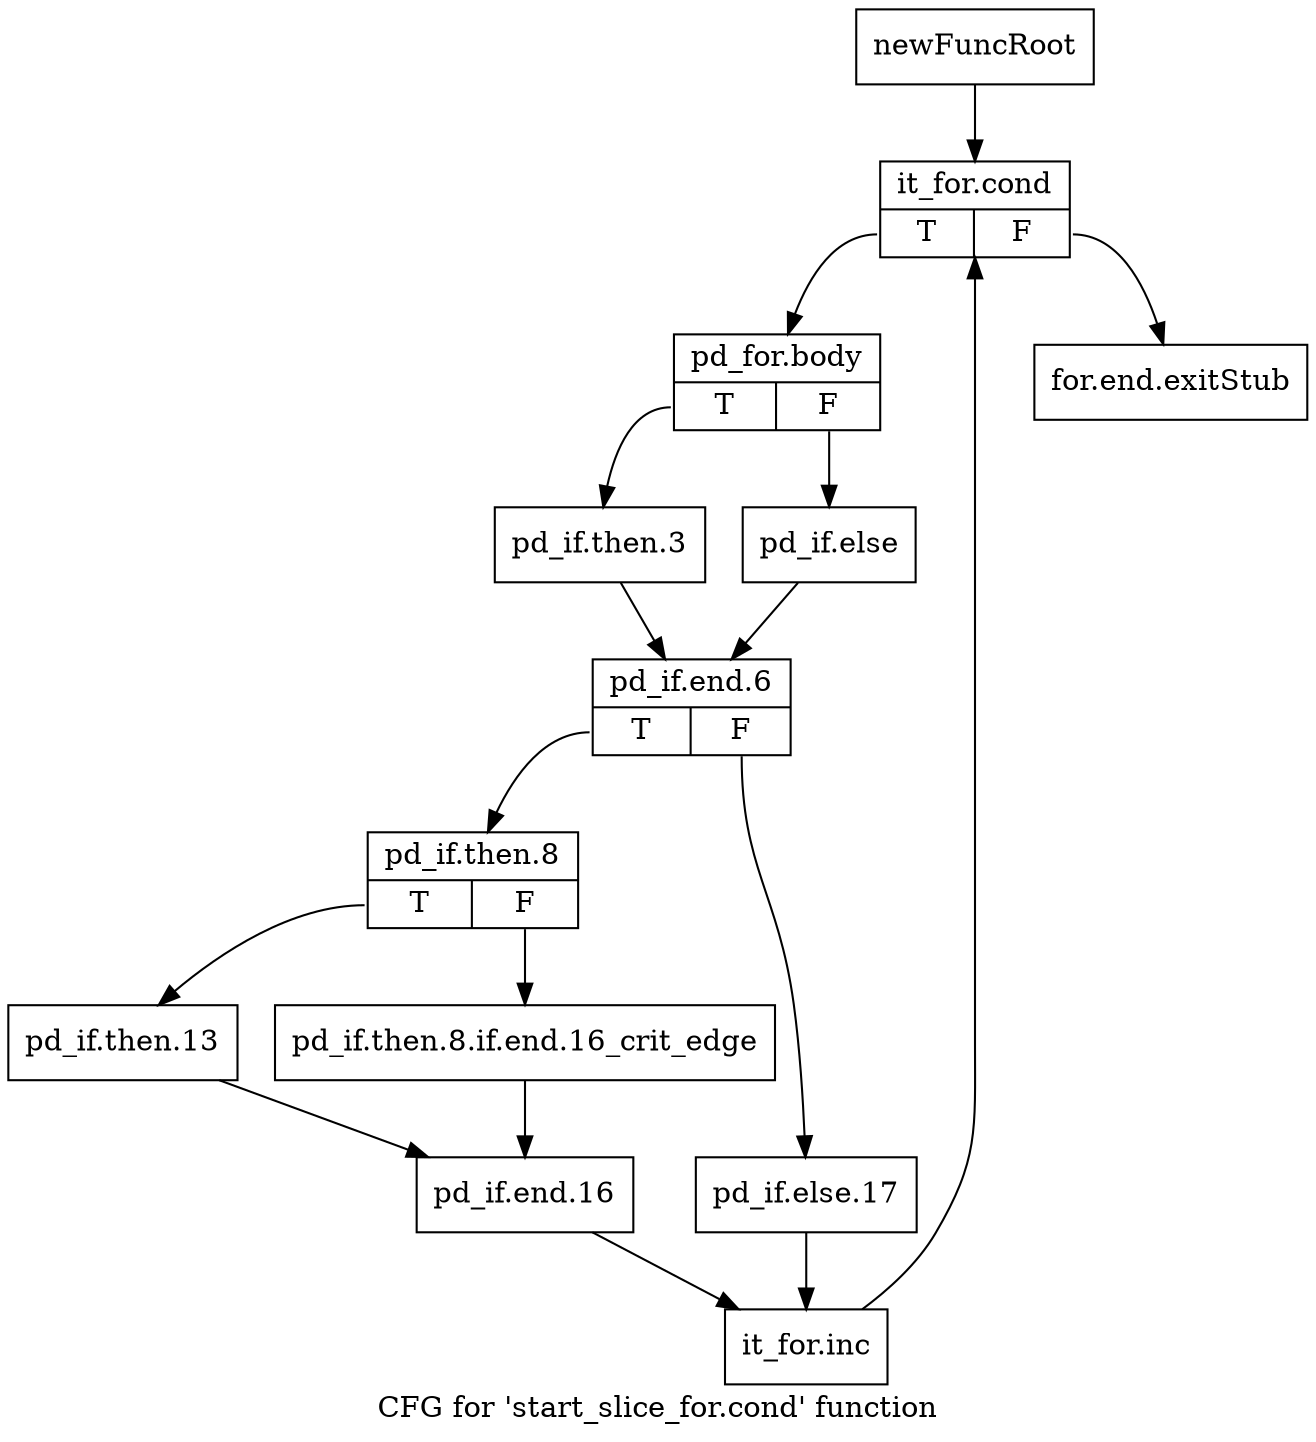 digraph "CFG for 'start_slice_for.cond' function" {
	label="CFG for 'start_slice_for.cond' function";

	Node0x2eacfd0 [shape=record,label="{newFuncRoot}"];
	Node0x2eacfd0 -> Node0x2ead070;
	Node0x2ead020 [shape=record,label="{for.end.exitStub}"];
	Node0x2ead070 [shape=record,label="{it_for.cond|{<s0>T|<s1>F}}"];
	Node0x2ead070:s0 -> Node0x2ead0c0;
	Node0x2ead070:s1 -> Node0x2ead020;
	Node0x2ead0c0 [shape=record,label="{pd_for.body|{<s0>T|<s1>F}}"];
	Node0x2ead0c0:s0 -> Node0x2ead160;
	Node0x2ead0c0:s1 -> Node0x2ead110;
	Node0x2ead110 [shape=record,label="{pd_if.else}"];
	Node0x2ead110 -> Node0x2ead1b0;
	Node0x2ead160 [shape=record,label="{pd_if.then.3}"];
	Node0x2ead160 -> Node0x2ead1b0;
	Node0x2ead1b0 [shape=record,label="{pd_if.end.6|{<s0>T|<s1>F}}"];
	Node0x2ead1b0:s0 -> Node0x2ead250;
	Node0x2ead1b0:s1 -> Node0x2ead200;
	Node0x2ead200 [shape=record,label="{pd_if.else.17}"];
	Node0x2ead200 -> Node0x2ead390;
	Node0x2ead250 [shape=record,label="{pd_if.then.8|{<s0>T|<s1>F}}"];
	Node0x2ead250:s0 -> Node0x2ead2f0;
	Node0x2ead250:s1 -> Node0x2ead2a0;
	Node0x2ead2a0 [shape=record,label="{pd_if.then.8.if.end.16_crit_edge}"];
	Node0x2ead2a0 -> Node0x2ead340;
	Node0x2ead2f0 [shape=record,label="{pd_if.then.13}"];
	Node0x2ead2f0 -> Node0x2ead340;
	Node0x2ead340 [shape=record,label="{pd_if.end.16}"];
	Node0x2ead340 -> Node0x2ead390;
	Node0x2ead390 [shape=record,label="{it_for.inc}"];
	Node0x2ead390 -> Node0x2ead070;
}

